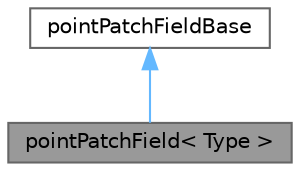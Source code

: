 digraph "pointPatchField&lt; Type &gt;"
{
 // LATEX_PDF_SIZE
  bgcolor="transparent";
  edge [fontname=Helvetica,fontsize=10,labelfontname=Helvetica,labelfontsize=10];
  node [fontname=Helvetica,fontsize=10,shape=box,height=0.2,width=0.4];
  Node1 [id="Node000001",label="pointPatchField\< Type \>",height=0.2,width=0.4,color="gray40", fillcolor="grey60", style="filled", fontcolor="black",tooltip="Abstract base class for point-mesh patch fields."];
  Node2 -> Node1 [id="edge1_Node000001_Node000002",dir="back",color="steelblue1",style="solid",tooltip=" "];
  Node2 [id="Node000002",label="pointPatchFieldBase",height=0.2,width=0.4,color="gray40", fillcolor="white", style="filled",URL="$classFoam_1_1pointPatchFieldBase.html",tooltip=" "];
}
